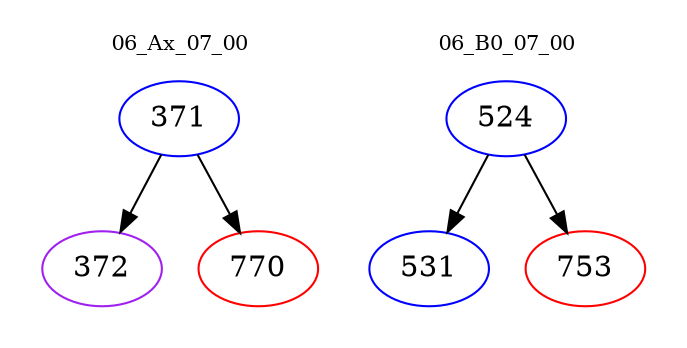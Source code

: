 digraph{
subgraph cluster_0 {
color = white
label = "06_Ax_07_00";
fontsize=10;
T0_371 [label="371", color="blue"]
T0_371 -> T0_372 [color="black"]
T0_372 [label="372", color="purple"]
T0_371 -> T0_770 [color="black"]
T0_770 [label="770", color="red"]
}
subgraph cluster_1 {
color = white
label = "06_B0_07_00";
fontsize=10;
T1_524 [label="524", color="blue"]
T1_524 -> T1_531 [color="black"]
T1_531 [label="531", color="blue"]
T1_524 -> T1_753 [color="black"]
T1_753 [label="753", color="red"]
}
}

